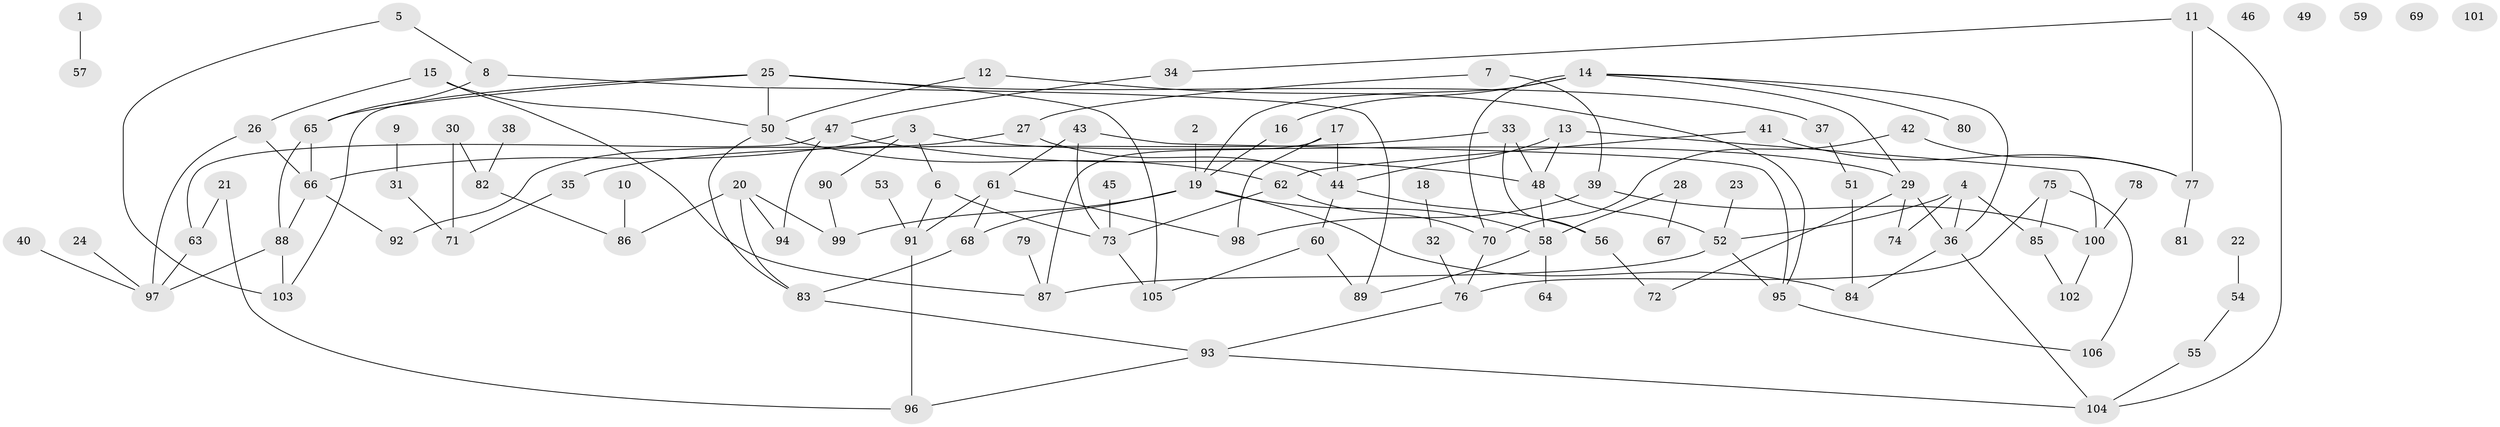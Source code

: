 // coarse degree distribution, {1: 0.2641509433962264, 4: 0.18867924528301888, 5: 0.1320754716981132, 6: 0.05660377358490566, 2: 0.1509433962264151, 0: 0.11320754716981132, 3: 0.03773584905660377, 7: 0.05660377358490566}
// Generated by graph-tools (version 1.1) at 2025/42/03/04/25 21:42:43]
// undirected, 106 vertices, 144 edges
graph export_dot {
graph [start="1"]
  node [color=gray90,style=filled];
  1;
  2;
  3;
  4;
  5;
  6;
  7;
  8;
  9;
  10;
  11;
  12;
  13;
  14;
  15;
  16;
  17;
  18;
  19;
  20;
  21;
  22;
  23;
  24;
  25;
  26;
  27;
  28;
  29;
  30;
  31;
  32;
  33;
  34;
  35;
  36;
  37;
  38;
  39;
  40;
  41;
  42;
  43;
  44;
  45;
  46;
  47;
  48;
  49;
  50;
  51;
  52;
  53;
  54;
  55;
  56;
  57;
  58;
  59;
  60;
  61;
  62;
  63;
  64;
  65;
  66;
  67;
  68;
  69;
  70;
  71;
  72;
  73;
  74;
  75;
  76;
  77;
  78;
  79;
  80;
  81;
  82;
  83;
  84;
  85;
  86;
  87;
  88;
  89;
  90;
  91;
  92;
  93;
  94;
  95;
  96;
  97;
  98;
  99;
  100;
  101;
  102;
  103;
  104;
  105;
  106;
  1 -- 57;
  2 -- 19;
  3 -- 6;
  3 -- 29;
  3 -- 66;
  3 -- 90;
  4 -- 36;
  4 -- 52;
  4 -- 74;
  4 -- 85;
  5 -- 8;
  5 -- 103;
  6 -- 73;
  6 -- 91;
  7 -- 27;
  7 -- 39;
  8 -- 65;
  8 -- 89;
  9 -- 31;
  10 -- 86;
  11 -- 34;
  11 -- 77;
  11 -- 104;
  12 -- 50;
  12 -- 95;
  13 -- 44;
  13 -- 48;
  13 -- 100;
  14 -- 16;
  14 -- 19;
  14 -- 29;
  14 -- 36;
  14 -- 70;
  14 -- 80;
  15 -- 26;
  15 -- 50;
  15 -- 87;
  16 -- 19;
  17 -- 44;
  17 -- 87;
  17 -- 98;
  18 -- 32;
  19 -- 58;
  19 -- 68;
  19 -- 84;
  19 -- 99;
  20 -- 83;
  20 -- 86;
  20 -- 94;
  20 -- 99;
  21 -- 63;
  21 -- 96;
  22 -- 54;
  23 -- 52;
  24 -- 97;
  25 -- 37;
  25 -- 50;
  25 -- 65;
  25 -- 103;
  25 -- 105;
  26 -- 66;
  26 -- 97;
  27 -- 44;
  27 -- 92;
  28 -- 58;
  28 -- 67;
  29 -- 36;
  29 -- 72;
  29 -- 74;
  30 -- 71;
  30 -- 82;
  31 -- 71;
  32 -- 76;
  33 -- 35;
  33 -- 48;
  33 -- 56;
  34 -- 47;
  35 -- 71;
  36 -- 84;
  36 -- 104;
  37 -- 51;
  38 -- 82;
  39 -- 98;
  39 -- 100;
  40 -- 97;
  41 -- 62;
  41 -- 77;
  42 -- 70;
  42 -- 77;
  43 -- 61;
  43 -- 73;
  43 -- 95;
  44 -- 56;
  44 -- 60;
  45 -- 73;
  47 -- 48;
  47 -- 63;
  47 -- 94;
  48 -- 52;
  48 -- 58;
  50 -- 62;
  50 -- 83;
  51 -- 84;
  52 -- 87;
  52 -- 95;
  53 -- 91;
  54 -- 55;
  55 -- 104;
  56 -- 72;
  58 -- 64;
  58 -- 89;
  60 -- 89;
  60 -- 105;
  61 -- 68;
  61 -- 91;
  61 -- 98;
  62 -- 70;
  62 -- 73;
  63 -- 97;
  65 -- 66;
  65 -- 88;
  66 -- 88;
  66 -- 92;
  68 -- 83;
  70 -- 76;
  73 -- 105;
  75 -- 76;
  75 -- 85;
  75 -- 106;
  76 -- 93;
  77 -- 81;
  78 -- 100;
  79 -- 87;
  82 -- 86;
  83 -- 93;
  85 -- 102;
  88 -- 97;
  88 -- 103;
  90 -- 99;
  91 -- 96;
  93 -- 96;
  93 -- 104;
  95 -- 106;
  100 -- 102;
}

